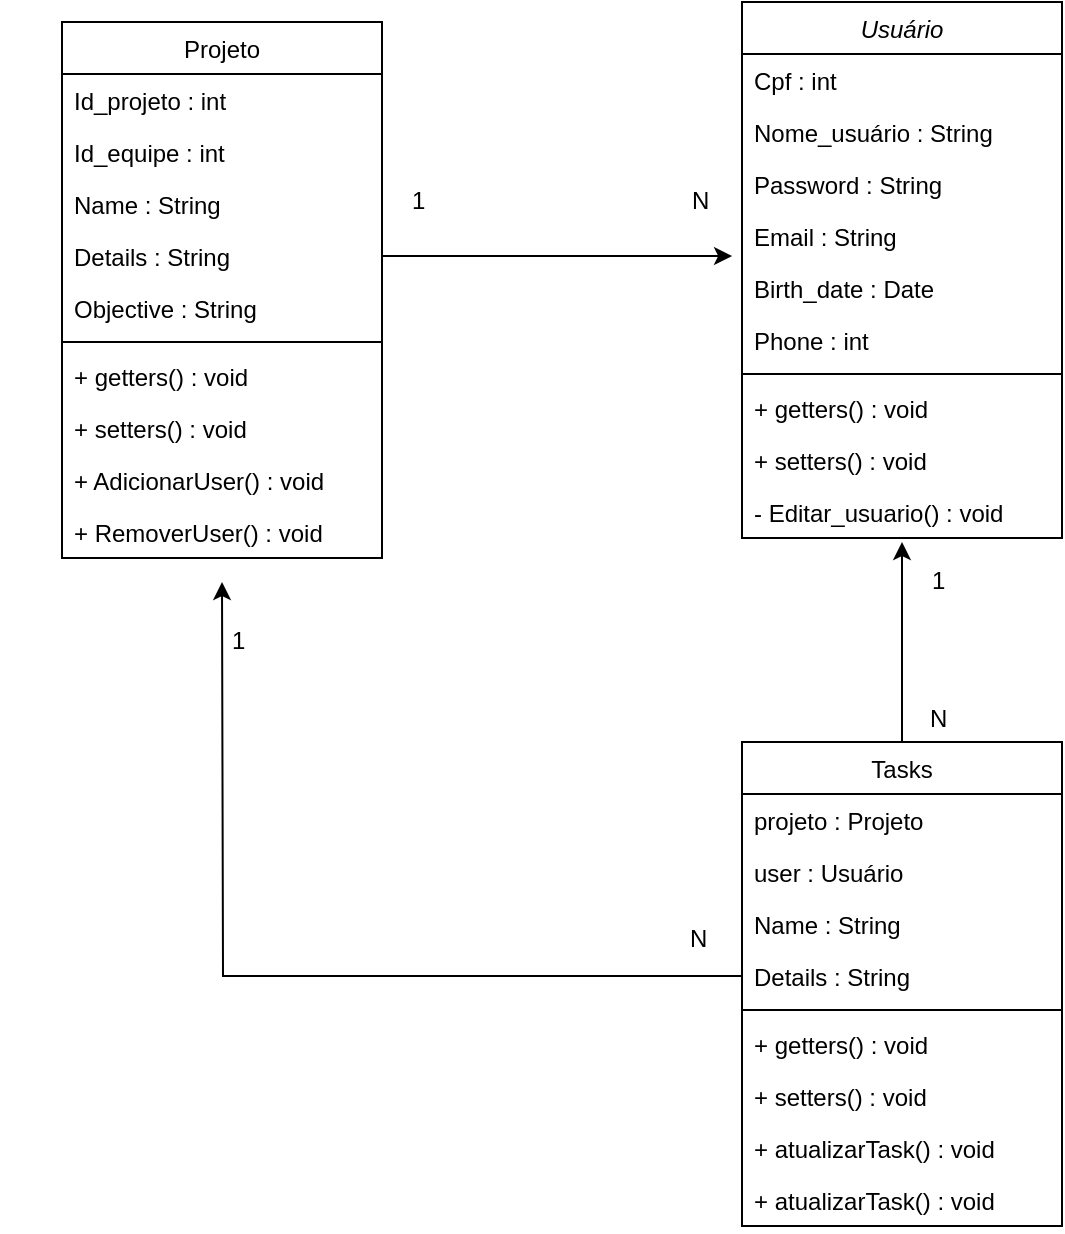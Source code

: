<mxfile version="22.0.8" type="device">
  <diagram id="C5RBs43oDa-KdzZeNtuy" name="Page-1">
    <mxGraphModel dx="1366" dy="769" grid="1" gridSize="10" guides="1" tooltips="1" connect="1" arrows="1" fold="1" page="1" pageScale="1" pageWidth="827" pageHeight="1169" math="0" shadow="0">
      <root>
        <mxCell id="WIyWlLk6GJQsqaUBKTNV-0" />
        <mxCell id="WIyWlLk6GJQsqaUBKTNV-1" parent="WIyWlLk6GJQsqaUBKTNV-0" />
        <mxCell id="yKRmIMnn_oqGu4NaPZ7r-26" style="edgeStyle=orthogonalEdgeStyle;rounded=0;orthogonalLoop=1;jettySize=auto;html=1;" parent="WIyWlLk6GJQsqaUBKTNV-1" source="sQt8MULlWPjTapkWXbse-19" edge="1">
          <mxGeometry relative="1" as="geometry">
            <mxPoint x="620" y="370" as="targetPoint" />
          </mxGeometry>
        </mxCell>
        <mxCell id="sQt8MULlWPjTapkWXbse-19" value="Tasks" style="swimlane;fontStyle=0;align=center;verticalAlign=top;childLayout=stackLayout;horizontal=1;startSize=26;horizontalStack=0;resizeParent=1;resizeLast=0;collapsible=1;marginBottom=0;rounded=0;shadow=0;strokeWidth=1;" parent="WIyWlLk6GJQsqaUBKTNV-1" vertex="1">
          <mxGeometry x="540" y="470" width="160" height="242" as="geometry">
            <mxRectangle x="550" y="140" width="160" height="26" as="alternateBounds" />
          </mxGeometry>
        </mxCell>
        <mxCell id="sQt8MULlWPjTapkWXbse-20" value="projeto : Projeto" style="text;align=left;verticalAlign=top;spacingLeft=4;spacingRight=4;overflow=hidden;rotatable=0;points=[[0,0.5],[1,0.5]];portConstraint=eastwest;" parent="sQt8MULlWPjTapkWXbse-19" vertex="1">
          <mxGeometry y="26" width="160" height="26" as="geometry" />
        </mxCell>
        <mxCell id="sQt8MULlWPjTapkWXbse-28" value="user : Usuário" style="text;align=left;verticalAlign=top;spacingLeft=4;spacingRight=4;overflow=hidden;rotatable=0;points=[[0,0.5],[1,0.5]];portConstraint=eastwest;" parent="sQt8MULlWPjTapkWXbse-19" vertex="1">
          <mxGeometry y="52" width="160" height="26" as="geometry" />
        </mxCell>
        <mxCell id="sQt8MULlWPjTapkWXbse-21" value="Name : String " style="text;align=left;verticalAlign=top;spacingLeft=4;spacingRight=4;overflow=hidden;rotatable=0;points=[[0,0.5],[1,0.5]];portConstraint=eastwest;rounded=0;shadow=0;html=0;" parent="sQt8MULlWPjTapkWXbse-19" vertex="1">
          <mxGeometry y="78" width="160" height="26" as="geometry" />
        </mxCell>
        <mxCell id="ez2ixxVk89s5I89mA2f6-0" style="edgeStyle=orthogonalEdgeStyle;rounded=0;orthogonalLoop=1;jettySize=auto;html=1;exitX=0;exitY=0.5;exitDx=0;exitDy=0;" edge="1" parent="sQt8MULlWPjTapkWXbse-19" source="sQt8MULlWPjTapkWXbse-22">
          <mxGeometry relative="1" as="geometry">
            <mxPoint x="-260" y="-80" as="targetPoint" />
          </mxGeometry>
        </mxCell>
        <mxCell id="sQt8MULlWPjTapkWXbse-22" value="Details : String" style="text;align=left;verticalAlign=top;spacingLeft=4;spacingRight=4;overflow=hidden;rotatable=0;points=[[0,0.5],[1,0.5]];portConstraint=eastwest;rounded=0;shadow=0;html=0;" parent="sQt8MULlWPjTapkWXbse-19" vertex="1">
          <mxGeometry y="104" width="160" height="26" as="geometry" />
        </mxCell>
        <mxCell id="sQt8MULlWPjTapkWXbse-24" value="" style="line;html=1;strokeWidth=1;align=left;verticalAlign=middle;spacingTop=-1;spacingLeft=3;spacingRight=3;rotatable=0;labelPosition=right;points=[];portConstraint=eastwest;" parent="sQt8MULlWPjTapkWXbse-19" vertex="1">
          <mxGeometry y="130" width="160" height="8" as="geometry" />
        </mxCell>
        <mxCell id="sQt8MULlWPjTapkWXbse-25" value="+ getters() : void" style="text;align=left;verticalAlign=top;spacingLeft=4;spacingRight=4;overflow=hidden;rotatable=0;points=[[0,0.5],[1,0.5]];portConstraint=eastwest;" parent="sQt8MULlWPjTapkWXbse-19" vertex="1">
          <mxGeometry y="138" width="160" height="26" as="geometry" />
        </mxCell>
        <mxCell id="sQt8MULlWPjTapkWXbse-36" value="+ setters() : void" style="text;align=left;verticalAlign=top;spacingLeft=4;spacingRight=4;overflow=hidden;rotatable=0;points=[[0,0.5],[1,0.5]];portConstraint=eastwest;" parent="sQt8MULlWPjTapkWXbse-19" vertex="1">
          <mxGeometry y="164" width="160" height="26" as="geometry" />
        </mxCell>
        <mxCell id="yKRmIMnn_oqGu4NaPZ7r-39" value="+ atualizarTask() : void" style="text;align=left;verticalAlign=top;spacingLeft=4;spacingRight=4;overflow=hidden;rotatable=0;points=[[0,0.5],[1,0.5]];portConstraint=eastwest;" parent="sQt8MULlWPjTapkWXbse-19" vertex="1">
          <mxGeometry y="190" width="160" height="26" as="geometry" />
        </mxCell>
        <mxCell id="yKRmIMnn_oqGu4NaPZ7r-42" value="+ atualizarTask() : void" style="text;align=left;verticalAlign=top;spacingLeft=4;spacingRight=4;overflow=hidden;rotatable=0;points=[[0,0.5],[1,0.5]];portConstraint=eastwest;" parent="sQt8MULlWPjTapkWXbse-19" vertex="1">
          <mxGeometry y="216" width="160" height="26" as="geometry" />
        </mxCell>
        <mxCell id="yKRmIMnn_oqGu4NaPZ7r-11" value="Usuário" style="swimlane;fontStyle=2;align=center;verticalAlign=top;childLayout=stackLayout;horizontal=1;startSize=26;horizontalStack=0;resizeParent=1;resizeLast=0;collapsible=1;marginBottom=0;rounded=0;shadow=0;strokeWidth=1;" parent="WIyWlLk6GJQsqaUBKTNV-1" vertex="1">
          <mxGeometry x="540" y="100" width="160" height="268" as="geometry">
            <mxRectangle x="230" y="140" width="160" height="26" as="alternateBounds" />
          </mxGeometry>
        </mxCell>
        <mxCell id="yKRmIMnn_oqGu4NaPZ7r-12" value="Cpf : int  " style="text;align=left;verticalAlign=top;spacingLeft=4;spacingRight=4;overflow=hidden;rotatable=0;points=[[0,0.5],[1,0.5]];portConstraint=eastwest;" parent="yKRmIMnn_oqGu4NaPZ7r-11" vertex="1">
          <mxGeometry y="26" width="160" height="26" as="geometry" />
        </mxCell>
        <mxCell id="yKRmIMnn_oqGu4NaPZ7r-13" value="Nome_usuário : String" style="text;align=left;verticalAlign=top;spacingLeft=4;spacingRight=4;overflow=hidden;rotatable=0;points=[[0,0.5],[1,0.5]];portConstraint=eastwest;" parent="yKRmIMnn_oqGu4NaPZ7r-11" vertex="1">
          <mxGeometry y="52" width="160" height="26" as="geometry" />
        </mxCell>
        <mxCell id="yKRmIMnn_oqGu4NaPZ7r-14" value="Password : String" style="text;align=left;verticalAlign=top;spacingLeft=4;spacingRight=4;overflow=hidden;rotatable=0;points=[[0,0.5],[1,0.5]];portConstraint=eastwest;rounded=0;shadow=0;html=0;" parent="yKRmIMnn_oqGu4NaPZ7r-11" vertex="1">
          <mxGeometry y="78" width="160" height="26" as="geometry" />
        </mxCell>
        <mxCell id="yKRmIMnn_oqGu4NaPZ7r-15" value="Email : String" style="text;align=left;verticalAlign=top;spacingLeft=4;spacingRight=4;overflow=hidden;rotatable=0;points=[[0,0.5],[1,0.5]];portConstraint=eastwest;rounded=0;shadow=0;html=0;" parent="yKRmIMnn_oqGu4NaPZ7r-11" vertex="1">
          <mxGeometry y="104" width="160" height="26" as="geometry" />
        </mxCell>
        <mxCell id="yKRmIMnn_oqGu4NaPZ7r-16" value="Birth_date : Date" style="text;align=left;verticalAlign=top;spacingLeft=4;spacingRight=4;overflow=hidden;rotatable=0;points=[[0,0.5],[1,0.5]];portConstraint=eastwest;rounded=0;shadow=0;html=0;" parent="yKRmIMnn_oqGu4NaPZ7r-11" vertex="1">
          <mxGeometry y="130" width="160" height="26" as="geometry" />
        </mxCell>
        <mxCell id="yKRmIMnn_oqGu4NaPZ7r-17" value="Phone : int" style="text;align=left;verticalAlign=top;spacingLeft=4;spacingRight=4;overflow=hidden;rotatable=0;points=[[0,0.5],[1,0.5]];portConstraint=eastwest;rounded=0;shadow=0;html=0;" parent="yKRmIMnn_oqGu4NaPZ7r-11" vertex="1">
          <mxGeometry y="156" width="160" height="26" as="geometry" />
        </mxCell>
        <mxCell id="yKRmIMnn_oqGu4NaPZ7r-18" value="" style="line;html=1;strokeWidth=1;align=left;verticalAlign=middle;spacingTop=-1;spacingLeft=3;spacingRight=3;rotatable=0;labelPosition=right;points=[];portConstraint=eastwest;" parent="yKRmIMnn_oqGu4NaPZ7r-11" vertex="1">
          <mxGeometry y="182" width="160" height="8" as="geometry" />
        </mxCell>
        <mxCell id="yKRmIMnn_oqGu4NaPZ7r-19" value="+ getters() : void" style="text;align=left;verticalAlign=top;spacingLeft=4;spacingRight=4;overflow=hidden;rotatable=0;points=[[0,0.5],[1,0.5]];portConstraint=eastwest;" parent="yKRmIMnn_oqGu4NaPZ7r-11" vertex="1">
          <mxGeometry y="190" width="160" height="26" as="geometry" />
        </mxCell>
        <mxCell id="yKRmIMnn_oqGu4NaPZ7r-20" value="+ setters() : void" style="text;align=left;verticalAlign=top;spacingLeft=4;spacingRight=4;overflow=hidden;rotatable=0;points=[[0,0.5],[1,0.5]];portConstraint=eastwest;" parent="yKRmIMnn_oqGu4NaPZ7r-11" vertex="1">
          <mxGeometry y="216" width="160" height="26" as="geometry" />
        </mxCell>
        <mxCell id="yKRmIMnn_oqGu4NaPZ7r-21" value="- Editar_usuario() : void " style="text;align=left;verticalAlign=top;spacingLeft=4;spacingRight=4;overflow=hidden;rotatable=0;points=[[0,0.5],[1,0.5]];portConstraint=eastwest;" parent="yKRmIMnn_oqGu4NaPZ7r-11" vertex="1">
          <mxGeometry y="242" width="160" height="26" as="geometry" />
        </mxCell>
        <mxCell id="yKRmIMnn_oqGu4NaPZ7r-24" value="N" style="resizable=0;align=left;verticalAlign=bottom;labelBackgroundColor=none;fontSize=12;" parent="WIyWlLk6GJQsqaUBKTNV-1" connectable="0" vertex="1">
          <mxGeometry x="380" y="250" as="geometry">
            <mxPoint x="132" y="327" as="offset" />
          </mxGeometry>
        </mxCell>
        <mxCell id="yKRmIMnn_oqGu4NaPZ7r-27" value="N" style="resizable=0;align=left;verticalAlign=bottom;labelBackgroundColor=none;fontSize=12;" parent="WIyWlLk6GJQsqaUBKTNV-1" connectable="0" vertex="1">
          <mxGeometry x="400" y="220" as="geometry">
            <mxPoint x="113" y="-12" as="offset" />
          </mxGeometry>
        </mxCell>
        <mxCell id="yKRmIMnn_oqGu4NaPZ7r-28" value="Projeto" style="swimlane;fontStyle=0;align=center;verticalAlign=top;childLayout=stackLayout;horizontal=1;startSize=26;horizontalStack=0;resizeParent=1;resizeLast=0;collapsible=1;marginBottom=0;rounded=0;shadow=0;strokeWidth=1;" parent="WIyWlLk6GJQsqaUBKTNV-1" vertex="1">
          <mxGeometry x="200" y="110" width="160" height="268" as="geometry">
            <mxRectangle x="550" y="140" width="160" height="26" as="alternateBounds" />
          </mxGeometry>
        </mxCell>
        <mxCell id="yKRmIMnn_oqGu4NaPZ7r-29" value="Id_projeto : int" style="text;align=left;verticalAlign=top;spacingLeft=4;spacingRight=4;overflow=hidden;rotatable=0;points=[[0,0.5],[1,0.5]];portConstraint=eastwest;" parent="yKRmIMnn_oqGu4NaPZ7r-28" vertex="1">
          <mxGeometry y="26" width="160" height="26" as="geometry" />
        </mxCell>
        <mxCell id="yKRmIMnn_oqGu4NaPZ7r-30" value="Id_equipe : int" style="text;align=left;verticalAlign=top;spacingLeft=4;spacingRight=4;overflow=hidden;rotatable=0;points=[[0,0.5],[1,0.5]];portConstraint=eastwest;" parent="yKRmIMnn_oqGu4NaPZ7r-28" vertex="1">
          <mxGeometry y="52" width="160" height="26" as="geometry" />
        </mxCell>
        <mxCell id="yKRmIMnn_oqGu4NaPZ7r-31" value="Name : String " style="text;align=left;verticalAlign=top;spacingLeft=4;spacingRight=4;overflow=hidden;rotatable=0;points=[[0,0.5],[1,0.5]];portConstraint=eastwest;rounded=0;shadow=0;html=0;" parent="yKRmIMnn_oqGu4NaPZ7r-28" vertex="1">
          <mxGeometry y="78" width="160" height="26" as="geometry" />
        </mxCell>
        <mxCell id="yKRmIMnn_oqGu4NaPZ7r-32" value="Details : String" style="text;align=left;verticalAlign=top;spacingLeft=4;spacingRight=4;overflow=hidden;rotatable=0;points=[[0,0.5],[1,0.5]];portConstraint=eastwest;rounded=0;shadow=0;html=0;" parent="yKRmIMnn_oqGu4NaPZ7r-28" vertex="1">
          <mxGeometry y="104" width="160" height="26" as="geometry" />
        </mxCell>
        <mxCell id="yKRmIMnn_oqGu4NaPZ7r-33" value="Objective : String" style="text;align=left;verticalAlign=top;spacingLeft=4;spacingRight=4;overflow=hidden;rotatable=0;points=[[0,0.5],[1,0.5]];portConstraint=eastwest;rounded=0;shadow=0;html=0;" parent="yKRmIMnn_oqGu4NaPZ7r-28" vertex="1">
          <mxGeometry y="130" width="160" height="26" as="geometry" />
        </mxCell>
        <mxCell id="yKRmIMnn_oqGu4NaPZ7r-34" value="" style="line;html=1;strokeWidth=1;align=left;verticalAlign=middle;spacingTop=-1;spacingLeft=3;spacingRight=3;rotatable=0;labelPosition=right;points=[];portConstraint=eastwest;" parent="yKRmIMnn_oqGu4NaPZ7r-28" vertex="1">
          <mxGeometry y="156" width="160" height="8" as="geometry" />
        </mxCell>
        <mxCell id="yKRmIMnn_oqGu4NaPZ7r-35" value="+ getters() : void" style="text;align=left;verticalAlign=top;spacingLeft=4;spacingRight=4;overflow=hidden;rotatable=0;points=[[0,0.5],[1,0.5]];portConstraint=eastwest;" parent="yKRmIMnn_oqGu4NaPZ7r-28" vertex="1">
          <mxGeometry y="164" width="160" height="26" as="geometry" />
        </mxCell>
        <mxCell id="yKRmIMnn_oqGu4NaPZ7r-36" value="+ setters() : void" style="text;align=left;verticalAlign=top;spacingLeft=4;spacingRight=4;overflow=hidden;rotatable=0;points=[[0,0.5],[1,0.5]];portConstraint=eastwest;" parent="yKRmIMnn_oqGu4NaPZ7r-28" vertex="1">
          <mxGeometry y="190" width="160" height="26" as="geometry" />
        </mxCell>
        <mxCell id="yKRmIMnn_oqGu4NaPZ7r-40" value="+ AdicionarUser() : void" style="text;align=left;verticalAlign=top;spacingLeft=4;spacingRight=4;overflow=hidden;rotatable=0;points=[[0,0.5],[1,0.5]];portConstraint=eastwest;" parent="yKRmIMnn_oqGu4NaPZ7r-28" vertex="1">
          <mxGeometry y="216" width="160" height="26" as="geometry" />
        </mxCell>
        <mxCell id="yKRmIMnn_oqGu4NaPZ7r-41" value="+ RemoverUser() : void" style="text;align=left;verticalAlign=top;spacingLeft=4;spacingRight=4;overflow=hidden;rotatable=0;points=[[0,0.5],[1,0.5]];portConstraint=eastwest;" parent="yKRmIMnn_oqGu4NaPZ7r-28" vertex="1">
          <mxGeometry y="242" width="160" height="26" as="geometry" />
        </mxCell>
        <mxCell id="yKRmIMnn_oqGu4NaPZ7r-38" style="edgeStyle=orthogonalEdgeStyle;rounded=0;orthogonalLoop=1;jettySize=auto;html=1;entryX=-0.031;entryY=0.885;entryDx=0;entryDy=0;entryPerimeter=0;" parent="WIyWlLk6GJQsqaUBKTNV-1" source="yKRmIMnn_oqGu4NaPZ7r-32" target="yKRmIMnn_oqGu4NaPZ7r-15" edge="1">
          <mxGeometry relative="1" as="geometry" />
        </mxCell>
        <mxCell id="ez2ixxVk89s5I89mA2f6-1" value="N" style="resizable=0;align=left;verticalAlign=bottom;labelBackgroundColor=none;fontSize=12;" connectable="0" vertex="1" parent="WIyWlLk6GJQsqaUBKTNV-1">
          <mxGeometry x="500" y="140" as="geometry">
            <mxPoint x="132" y="327" as="offset" />
          </mxGeometry>
        </mxCell>
        <mxCell id="ez2ixxVk89s5I89mA2f6-2" value="1" style="resizable=0;align=left;verticalAlign=bottom;labelBackgroundColor=none;fontSize=12;" connectable="0" vertex="1" parent="WIyWlLk6GJQsqaUBKTNV-1">
          <mxGeometry x="260" y="220" as="geometry">
            <mxPoint x="113" y="-12" as="offset" />
          </mxGeometry>
        </mxCell>
        <mxCell id="ez2ixxVk89s5I89mA2f6-3" value="1" style="resizable=0;align=left;verticalAlign=bottom;labelBackgroundColor=none;fontSize=12;" connectable="0" vertex="1" parent="WIyWlLk6GJQsqaUBKTNV-1">
          <mxGeometry x="170" y="440" as="geometry">
            <mxPoint x="113" y="-12" as="offset" />
          </mxGeometry>
        </mxCell>
        <mxCell id="ez2ixxVk89s5I89mA2f6-4" value="1" style="resizable=0;align=left;verticalAlign=bottom;labelBackgroundColor=none;fontSize=12;" connectable="0" vertex="1" parent="WIyWlLk6GJQsqaUBKTNV-1">
          <mxGeometry x="520" y="410" as="geometry">
            <mxPoint x="113" y="-12" as="offset" />
          </mxGeometry>
        </mxCell>
      </root>
    </mxGraphModel>
  </diagram>
</mxfile>
